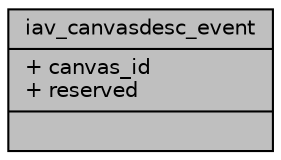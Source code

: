 digraph "iav_canvasdesc_event"
{
 // INTERACTIVE_SVG=YES
 // LATEX_PDF_SIZE
  bgcolor="transparent";
  edge [fontname="Helvetica",fontsize="10",labelfontname="Helvetica",labelfontsize="10"];
  node [fontname="Helvetica",fontsize="10",shape=record];
  Node1 [label="{iav_canvasdesc_event\n|+ canvas_id\l+ reserved\l|}",height=0.2,width=0.4,color="black", fillcolor="grey75", style="filled", fontcolor="black",tooltip=" "];
}
